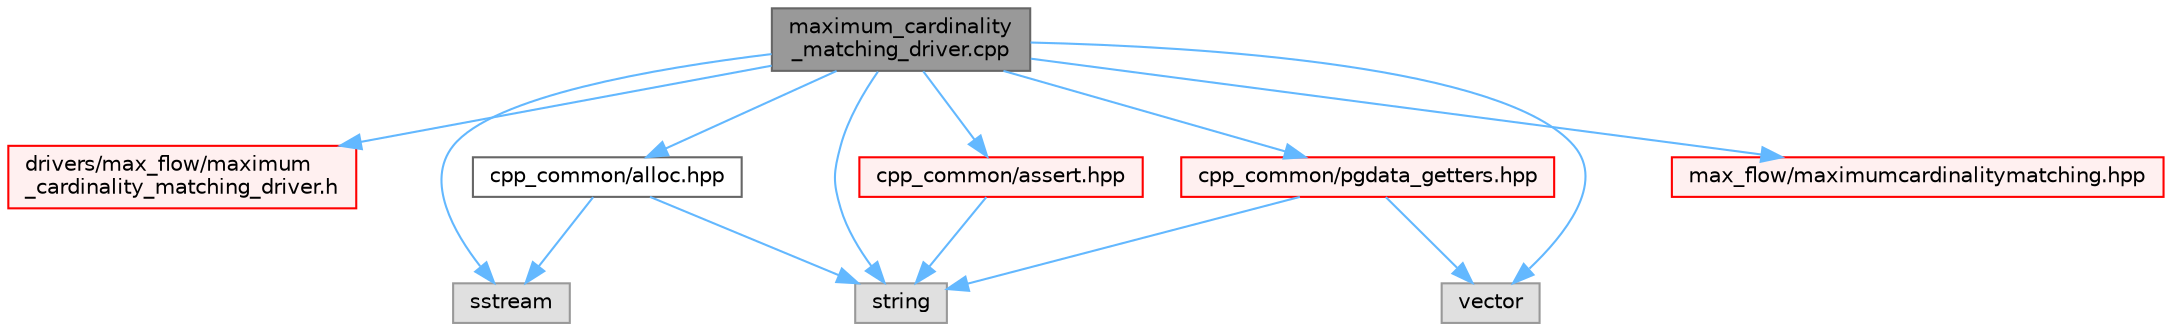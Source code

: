 digraph "maximum_cardinality_matching_driver.cpp"
{
 // LATEX_PDF_SIZE
  bgcolor="transparent";
  edge [fontname=Helvetica,fontsize=10,labelfontname=Helvetica,labelfontsize=10];
  node [fontname=Helvetica,fontsize=10,shape=box,height=0.2,width=0.4];
  Node1 [id="Node000001",label="maximum_cardinality\l_matching_driver.cpp",height=0.2,width=0.4,color="gray40", fillcolor="grey60", style="filled", fontcolor="black",tooltip=" "];
  Node1 -> Node2 [id="edge1_Node000001_Node000002",color="steelblue1",style="solid",tooltip=" "];
  Node2 [id="Node000002",label="drivers/max_flow/maximum\l_cardinality_matching_driver.h",height=0.2,width=0.4,color="red", fillcolor="#FFF0F0", style="filled",URL="$maximum__cardinality__matching__driver_8h.html",tooltip=" "];
  Node1 -> Node5 [id="edge2_Node000001_Node000005",color="steelblue1",style="solid",tooltip=" "];
  Node5 [id="Node000005",label="sstream",height=0.2,width=0.4,color="grey60", fillcolor="#E0E0E0", style="filled",tooltip=" "];
  Node1 -> Node6 [id="edge3_Node000001_Node000006",color="steelblue1",style="solid",tooltip=" "];
  Node6 [id="Node000006",label="vector",height=0.2,width=0.4,color="grey60", fillcolor="#E0E0E0", style="filled",tooltip=" "];
  Node1 -> Node7 [id="edge4_Node000001_Node000007",color="steelblue1",style="solid",tooltip=" "];
  Node7 [id="Node000007",label="string",height=0.2,width=0.4,color="grey60", fillcolor="#E0E0E0", style="filled",tooltip=" "];
  Node1 -> Node8 [id="edge5_Node000001_Node000008",color="steelblue1",style="solid",tooltip=" "];
  Node8 [id="Node000008",label="cpp_common/pgdata_getters.hpp",height=0.2,width=0.4,color="red", fillcolor="#FFF0F0", style="filled",URL="$pgdata__getters_8hpp.html",tooltip=" "];
  Node8 -> Node7 [id="edge6_Node000008_Node000007",color="steelblue1",style="solid",tooltip=" "];
  Node8 -> Node6 [id="edge7_Node000008_Node000006",color="steelblue1",style="solid",tooltip=" "];
  Node1 -> Node26 [id="edge8_Node000001_Node000026",color="steelblue1",style="solid",tooltip=" "];
  Node26 [id="Node000026",label="cpp_common/alloc.hpp",height=0.2,width=0.4,color="grey40", fillcolor="white", style="filled",URL="$alloc_8hpp.html",tooltip=" "];
  Node26 -> Node7 [id="edge9_Node000026_Node000007",color="steelblue1",style="solid",tooltip=" "];
  Node26 -> Node5 [id="edge10_Node000026_Node000005",color="steelblue1",style="solid",tooltip=" "];
  Node1 -> Node27 [id="edge11_Node000001_Node000027",color="steelblue1",style="solid",tooltip=" "];
  Node27 [id="Node000027",label="cpp_common/assert.hpp",height=0.2,width=0.4,color="red", fillcolor="#FFF0F0", style="filled",URL="$assert_8hpp.html",tooltip="Assertions Handling."];
  Node27 -> Node7 [id="edge12_Node000027_Node000007",color="steelblue1",style="solid",tooltip=" "];
  Node1 -> Node29 [id="edge13_Node000001_Node000029",color="steelblue1",style="solid",tooltip=" "];
  Node29 [id="Node000029",label="max_flow/maximumcardinalitymatching.hpp",height=0.2,width=0.4,color="red", fillcolor="#FFF0F0", style="filled",URL="$maximumcardinalitymatching_8hpp.html",tooltip=" "];
}
